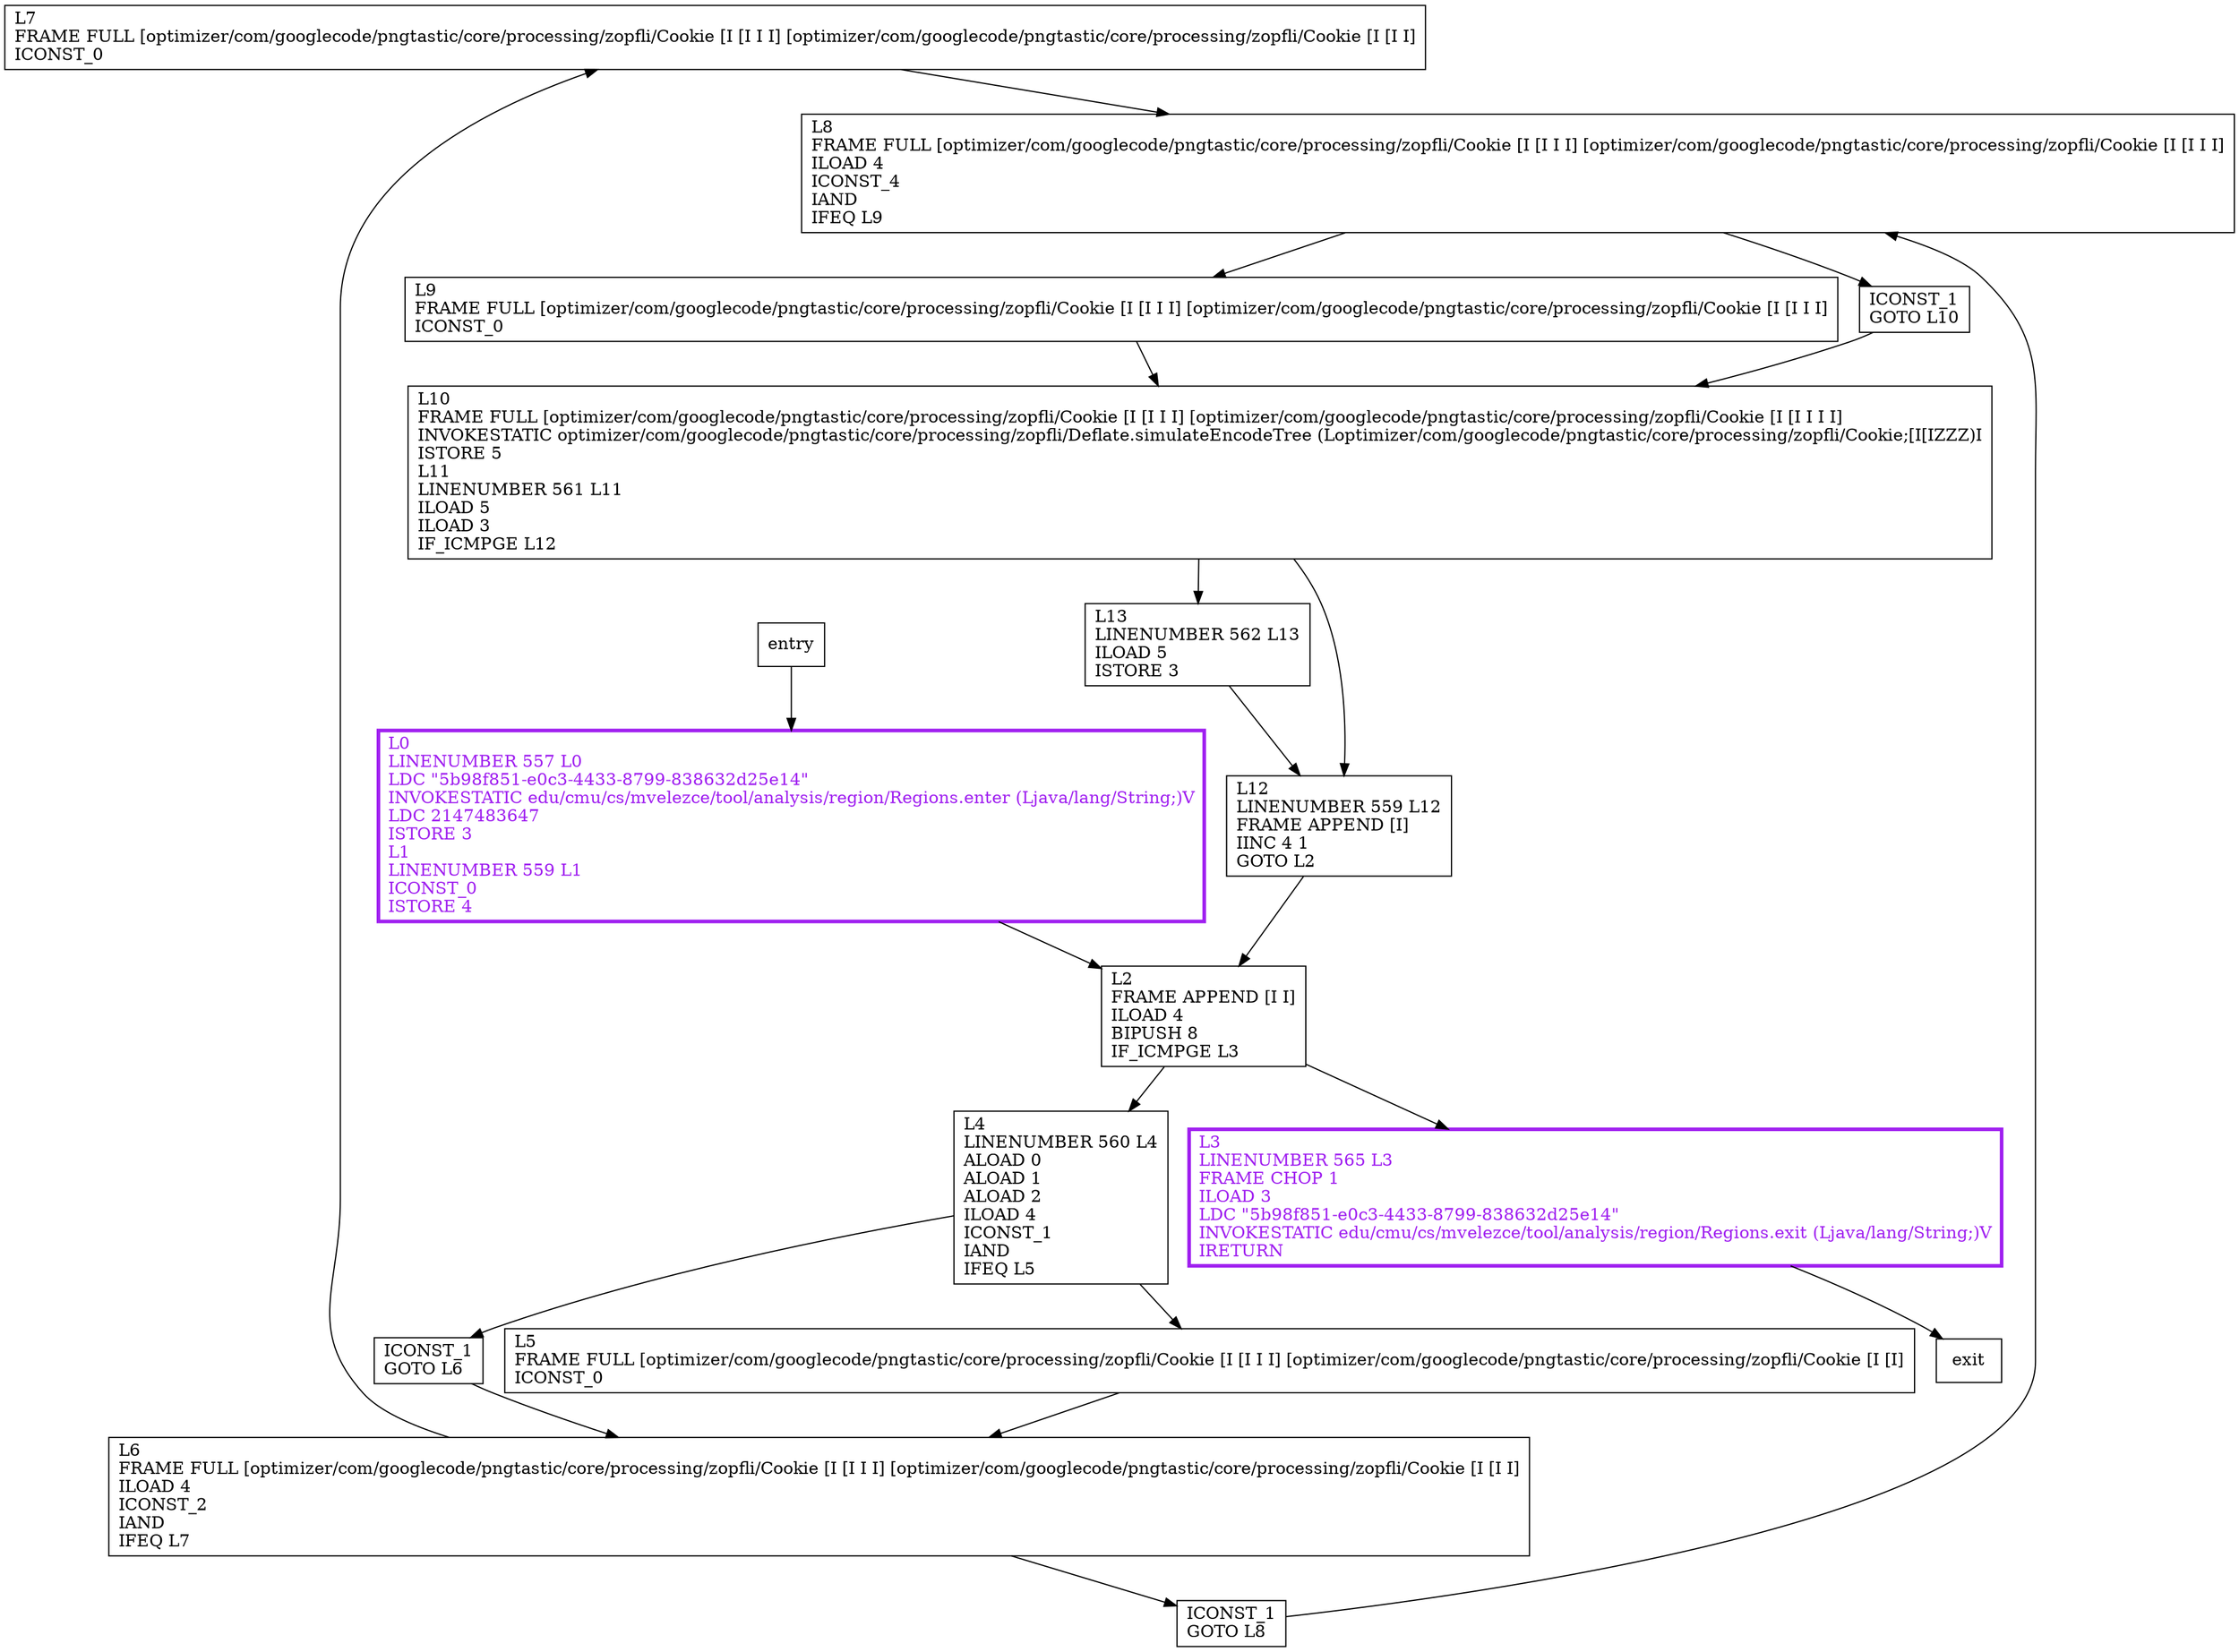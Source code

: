digraph simulateAddDynamicTree {
node [shape=record];
341887005 [label="L7\lFRAME FULL [optimizer/com/googlecode/pngtastic/core/processing/zopfli/Cookie [I [I I I] [optimizer/com/googlecode/pngtastic/core/processing/zopfli/Cookie [I [I I]\lICONST_0\l"];
59465509 [label="ICONST_1\lGOTO L8\l"];
750797656 [label="L10\lFRAME FULL [optimizer/com/googlecode/pngtastic/core/processing/zopfli/Cookie [I [I I I] [optimizer/com/googlecode/pngtastic/core/processing/zopfli/Cookie [I [I I I I]\lINVOKESTATIC optimizer/com/googlecode/pngtastic/core/processing/zopfli/Deflate.simulateEncodeTree (Loptimizer/com/googlecode/pngtastic/core/processing/zopfli/Cookie;[I[IZZZ)I\lISTORE 5\lL11\lLINENUMBER 561 L11\lILOAD 5\lILOAD 3\lIF_ICMPGE L12\l"];
186075763 [label="ICONST_1\lGOTO L6\l"];
1756726852 [label="L12\lLINENUMBER 559 L12\lFRAME APPEND [I]\lIINC 4 1\lGOTO L2\l"];
1733903473 [label="L9\lFRAME FULL [optimizer/com/googlecode/pngtastic/core/processing/zopfli/Cookie [I [I I I] [optimizer/com/googlecode/pngtastic/core/processing/zopfli/Cookie [I [I I I]\lICONST_0\l"];
1960514242 [label="L0\lLINENUMBER 557 L0\lLDC \"5b98f851-e0c3-4433-8799-838632d25e14\"\lINVOKESTATIC edu/cmu/cs/mvelezce/tool/analysis/region/Regions.enter (Ljava/lang/String;)V\lLDC 2147483647\lISTORE 3\lL1\lLINENUMBER 559 L1\lICONST_0\lISTORE 4\l"];
2124978601 [label="L4\lLINENUMBER 560 L4\lALOAD 0\lALOAD 1\lALOAD 2\lILOAD 4\lICONST_1\lIAND\lIFEQ L5\l"];
804347788 [label="L3\lLINENUMBER 565 L3\lFRAME CHOP 1\lILOAD 3\lLDC \"5b98f851-e0c3-4433-8799-838632d25e14\"\lINVOKESTATIC edu/cmu/cs/mvelezce/tool/analysis/region/Regions.exit (Ljava/lang/String;)V\lIRETURN\l"];
1969969319 [label="ICONST_1\lGOTO L10\l"];
662045021 [label="L5\lFRAME FULL [optimizer/com/googlecode/pngtastic/core/processing/zopfli/Cookie [I [I I I] [optimizer/com/googlecode/pngtastic/core/processing/zopfli/Cookie [I [I]\lICONST_0\l"];
847174133 [label="L8\lFRAME FULL [optimizer/com/googlecode/pngtastic/core/processing/zopfli/Cookie [I [I I I] [optimizer/com/googlecode/pngtastic/core/processing/zopfli/Cookie [I [I I I]\lILOAD 4\lICONST_4\lIAND\lIFEQ L9\l"];
1793325972 [label="L2\lFRAME APPEND [I I]\lILOAD 4\lBIPUSH 8\lIF_ICMPGE L3\l"];
775911842 [label="L6\lFRAME FULL [optimizer/com/googlecode/pngtastic/core/processing/zopfli/Cookie [I [I I I] [optimizer/com/googlecode/pngtastic/core/processing/zopfli/Cookie [I [I I]\lILOAD 4\lICONST_2\lIAND\lIFEQ L7\l"];
1172450799 [label="L13\lLINENUMBER 562 L13\lILOAD 5\lISTORE 3\l"];
entry;
exit;
341887005 -> 847174133;
59465509 -> 847174133;
750797656 -> 1756726852;
750797656 -> 1172450799;
186075763 -> 775911842;
1756726852 -> 1793325972;
1733903473 -> 750797656;
1960514242 -> 1793325972;
2124978601 -> 186075763;
2124978601 -> 662045021;
804347788 -> exit;
1969969319 -> 750797656;
entry -> 1960514242;
662045021 -> 775911842;
847174133 -> 1733903473;
847174133 -> 1969969319;
1793325972 -> 2124978601;
1793325972 -> 804347788;
775911842 -> 341887005;
775911842 -> 59465509;
1172450799 -> 1756726852;
1960514242[fontcolor="purple", penwidth=3, color="purple"];
804347788[fontcolor="purple", penwidth=3, color="purple"];
}
